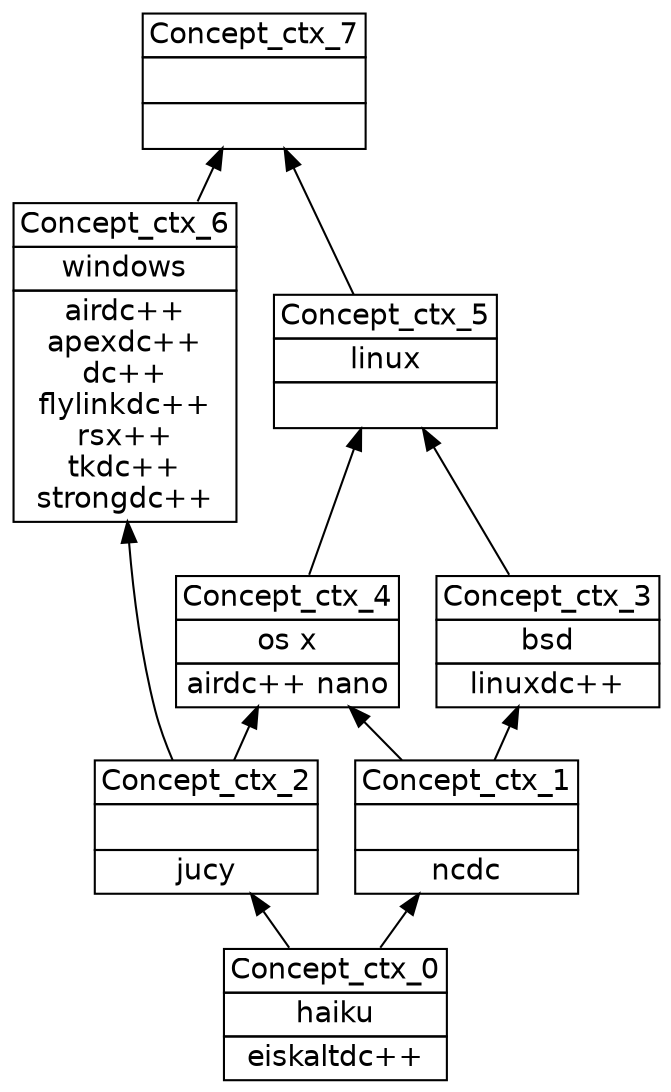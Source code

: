 digraph G { 
	rankdir=BT;
	margin=0;
	node [margin="0.03,0.03",fontname="DejaVu Sans"];
	ranksep=0.3;
	nodesep=0.2;
//graph[label="name:ctx,concept number:8,object number:12,attribute number:5"
8 [shape=none,label=<<table border="0" cellborder="1" cellspacing="0" port="p"><tr><td>Concept_ctx_7</td></tr><tr><td><br/></td></tr><tr><td><br/></td></tr></table>>];
9 [shape=none,label=<<table border="0" cellborder="1" cellspacing="0" port="p"><tr><td>Concept_ctx_6</td></tr><tr><td>windows<br/></td></tr><tr><td>airdc++<br/>apexdc++<br/>dc++<br/>flylinkdc++<br/>rsx++<br/>tkdc++<br/>strongdc++<br/></td></tr></table>>];
10 [shape=none,label=<<table border="0" cellborder="1" cellspacing="0" port="p"><tr><td>Concept_ctx_2</td></tr><tr><td><br/></td></tr><tr><td>jucy<br/></td></tr></table>>];
11 [shape=none,label=<<table border="0" cellborder="1" cellspacing="0" port="p"><tr><td>Concept_ctx_5</td></tr><tr><td>linux<br/></td></tr><tr><td><br/></td></tr></table>>];
12 [shape=none,label=<<table border="0" cellborder="1" cellspacing="0" port="p"><tr><td>Concept_ctx_4</td></tr><tr><td>os x<br/></td></tr><tr><td>airdc++ nano<br/></td></tr></table>>];
13 [shape=none,label=<<table border="0" cellborder="1" cellspacing="0" port="p"><tr><td>Concept_ctx_0</td></tr><tr><td>haiku<br/></td></tr><tr><td>eiskaltdc++<br/></td></tr></table>>];
14 [shape=none,label=<<table border="0" cellborder="1" cellspacing="0" port="p"><tr><td>Concept_ctx_1</td></tr><tr><td><br/></td></tr><tr><td>ncdc<br/></td></tr></table>>];
15 [shape=none,label=<<table border="0" cellborder="1" cellspacing="0" port="p"><tr><td>Concept_ctx_3</td></tr><tr><td>bsd<br/></td></tr><tr><td>linuxdc++<br/></td></tr></table>>];
	9:p -> 8:p
	11:p -> 8:p
	10:p -> 9:p
	13:p -> 10:p
	12:p -> 11:p
	15:p -> 11:p
	10:p -> 12:p
	14:p -> 12:p
	13:p -> 14:p
	14:p -> 15:p
}